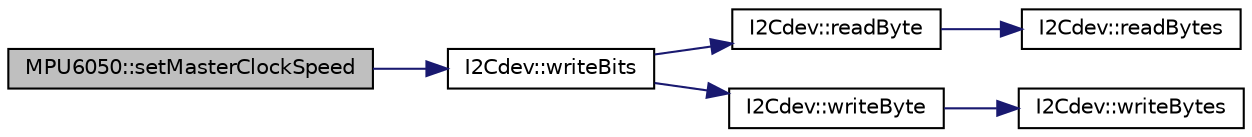 digraph "MPU6050::setMasterClockSpeed"
{
  edge [fontname="Helvetica",fontsize="10",labelfontname="Helvetica",labelfontsize="10"];
  node [fontname="Helvetica",fontsize="10",shape=record];
  rankdir="LR";
  Node1120 [label="MPU6050::setMasterClockSpeed",height=0.2,width=0.4,color="black", fillcolor="grey75", style="filled", fontcolor="black"];
  Node1120 -> Node1121 [color="midnightblue",fontsize="10",style="solid",fontname="Helvetica"];
  Node1121 [label="I2Cdev::writeBits",height=0.2,width=0.4,color="black", fillcolor="white", style="filled",URL="$class_i2_cdev.html#a913371251b6a41520c080115650e1b59",tooltip="Write multiple bits in an 8-bit device register. "];
  Node1121 -> Node1122 [color="midnightblue",fontsize="10",style="solid",fontname="Helvetica"];
  Node1122 [label="I2Cdev::readByte",height=0.2,width=0.4,color="black", fillcolor="white", style="filled",URL="$class_i2_cdev.html#aef1db446b45660c6631fc780278ac366",tooltip="Read single byte from an 8-bit device register. "];
  Node1122 -> Node1123 [color="midnightblue",fontsize="10",style="solid",fontname="Helvetica"];
  Node1123 [label="I2Cdev::readBytes",height=0.2,width=0.4,color="black", fillcolor="white", style="filled",URL="$class_i2_cdev.html#ae1eed9468ce4653e080bfd8481d2ac88",tooltip="Read multiple bytes from an 8-bit device register. "];
  Node1121 -> Node1124 [color="midnightblue",fontsize="10",style="solid",fontname="Helvetica"];
  Node1124 [label="I2Cdev::writeByte",height=0.2,width=0.4,color="black", fillcolor="white", style="filled",URL="$class_i2_cdev.html#aeb297637ef985cd562da465ba61b7042",tooltip="Write single byte to an 8-bit device register. "];
  Node1124 -> Node1125 [color="midnightblue",fontsize="10",style="solid",fontname="Helvetica"];
  Node1125 [label="I2Cdev::writeBytes",height=0.2,width=0.4,color="black", fillcolor="white", style="filled",URL="$class_i2_cdev.html#aa4e39cac6c0eac5112f9132084bcc93e"];
}
